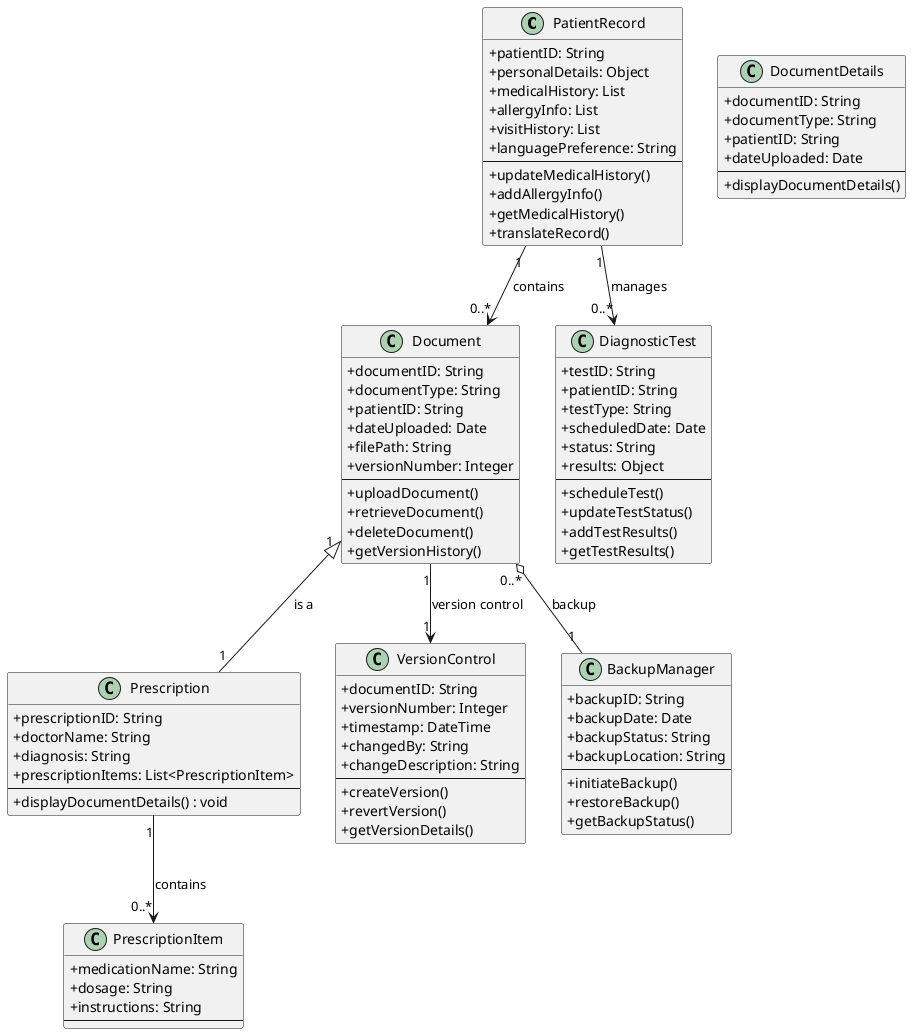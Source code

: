 @startuml
skinparam classAttributeIconSize 0

' Define classes
class PatientRecord {
    + patientID: String
    + personalDetails: Object
    + medicalHistory: List
    + allergyInfo: List
    + visitHistory: List
    + languagePreference: String
    --
    + updateMedicalHistory()
    + addAllergyInfo()
    + getMedicalHistory()
    + translateRecord()
}

class DocumentDetails {
    + documentID: String
    + documentType: String
    + patientID: String
    + dateUploaded: Date
    --
    + displayDocumentDetails()
}

class Prescription {
    + prescriptionID: String
    + doctorName: String
    + diagnosis: String
    + prescriptionItems: List<PrescriptionItem>
    --
    + displayDocumentDetails() : void
}

class PrescriptionItem {
    + medicationName: String
    + dosage: String
    + instructions: String
    --
}

class Document {
    + documentID: String
    + documentType: String
    + patientID: String
    + dateUploaded: Date
    + filePath: String
    + versionNumber: Integer
    --
    + uploadDocument()
    + retrieveDocument()
    + deleteDocument()
    + getVersionHistory()
}

class DiagnosticTest {
    + testID: String
    + patientID: String
    + testType: String
    + scheduledDate: Date
    + status: String
    + results: Object
    --
    + scheduleTest()
    + updateTestStatus()
    + addTestResults()
    + getTestResults()
}

class VersionControl {
    + documentID: String
    + versionNumber: Integer
    + timestamp: DateTime
    + changedBy: String
    + changeDescription: String
    --
    + createVersion()
    + revertVersion()
    + getVersionDetails()
}

class BackupManager {
    + backupID: String
    + backupDate: Date
    + backupStatus: String
    + backupLocation: String
    --
    + initiateBackup()
    + restoreBackup()
    + getBackupStatus()
}

' Define relationships
PatientRecord "1" --> "0..*" Document : contains
PatientRecord "1" --> "0..*" DiagnosticTest : manages
Document "1" --> "1" VersionControl : version control
Document "0..*" o-- "1" BackupManager : backup
Document "1" <|-- "1" Prescription : is a
Prescription "1" --> "0..*" PrescriptionItem : contains

@enduml
